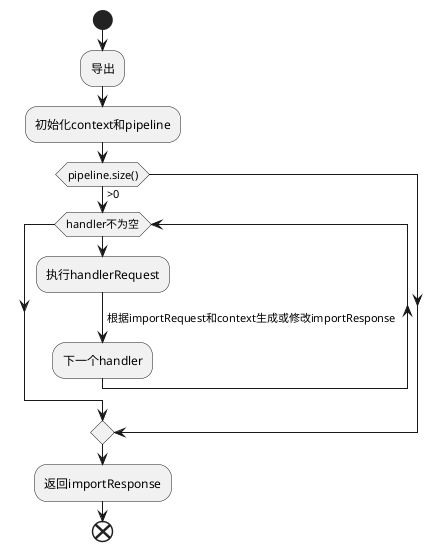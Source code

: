 @startuml
start
:导出;
:初始化context和pipeline;
if(pipeline.size()) then (>0)
while(handler不为空)
:执行handlerRequest;
  -> 根据importRequest和context生成或修改importResponse;
:下一个handler;
endwhile
else
endif
:返回importResponse;
end
@enduml